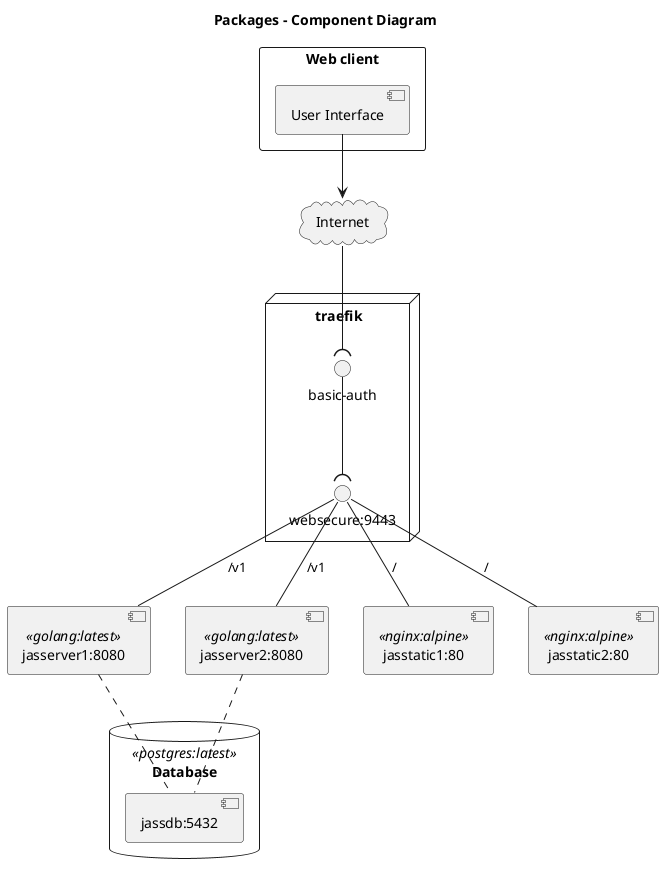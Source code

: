 @startuml

title Packages - Component Diagram

rectangle "Web client" {
    component [User Interface] as GUI
}

cloud Internet {
}
 
node "traefik" {
    interface "websecure:9443" as access
    interface "basic-auth" as auth
} 

component "jasserver1:8080" <<golang:latest>> as jasserver1
component "jasserver2:8080" <<golang:latest>> as jasserver2
component "jasstatic1:80" <<nginx:alpine>> as jasstatic1
component "jasstatic2:80" <<nginx:alpine>> as jasstatic2

database "Database" <<postgres:latest>> {
    [jassdb:5432] as jassdb
}


GUI -down-> Internet
Internet -down-( auth
auth -down-( access
access -down- jasstatic1 :/
access -down- jasstatic2 :/
access -down- jasserver1 :/v1
access -down- jasserver2 :/v1
jasserver1 .. [jassdb]
jasserver2 .. [jassdb]

@enduml